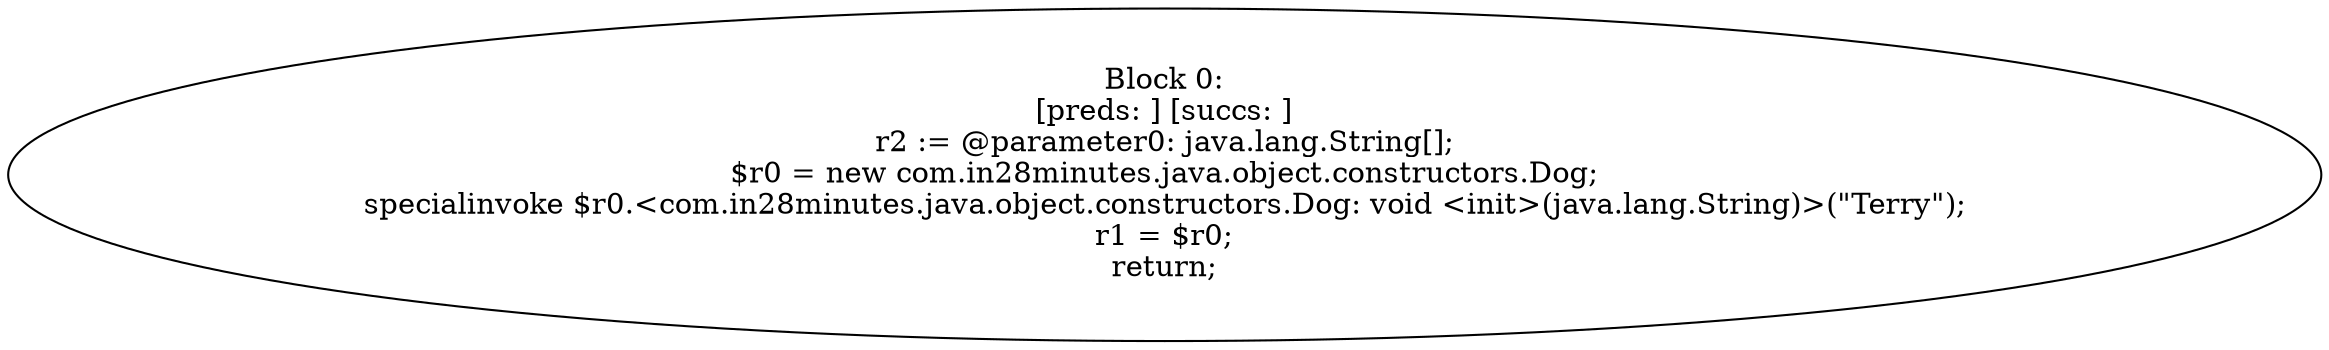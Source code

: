 digraph "unitGraph" {
    "Block 0:
[preds: ] [succs: ]
r2 := @parameter0: java.lang.String[];
$r0 = new com.in28minutes.java.object.constructors.Dog;
specialinvoke $r0.<com.in28minutes.java.object.constructors.Dog: void <init>(java.lang.String)>(\"Terry\");
r1 = $r0;
return;
"
}
